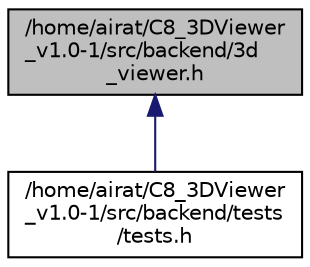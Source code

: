 digraph "/home/airat/C8_3DViewer_v1.0-1/src/backend/3d_viewer.h"
{
 // LATEX_PDF_SIZE
  edge [fontname="Helvetica",fontsize="10",labelfontname="Helvetica",labelfontsize="10"];
  node [fontname="Helvetica",fontsize="10",shape=record];
  Node1 [label="/home/airat/C8_3DViewer\l_v1.0-1/src/backend/3d\l_viewer.h",height=0.2,width=0.4,color="black", fillcolor="grey75", style="filled", fontcolor="black",tooltip="It contains definitions of data types, structures, and function prototypes intended for use in multip..."];
  Node1 -> Node2 [dir="back",color="midnightblue",fontsize="10",style="solid"];
  Node2 [label="/home/airat/C8_3DViewer\l_v1.0-1/src/backend/tests\l/tests.h",height=0.2,width=0.4,color="black", fillcolor="white", style="filled",URL="$tests_8h_source.html",tooltip=" "];
}
